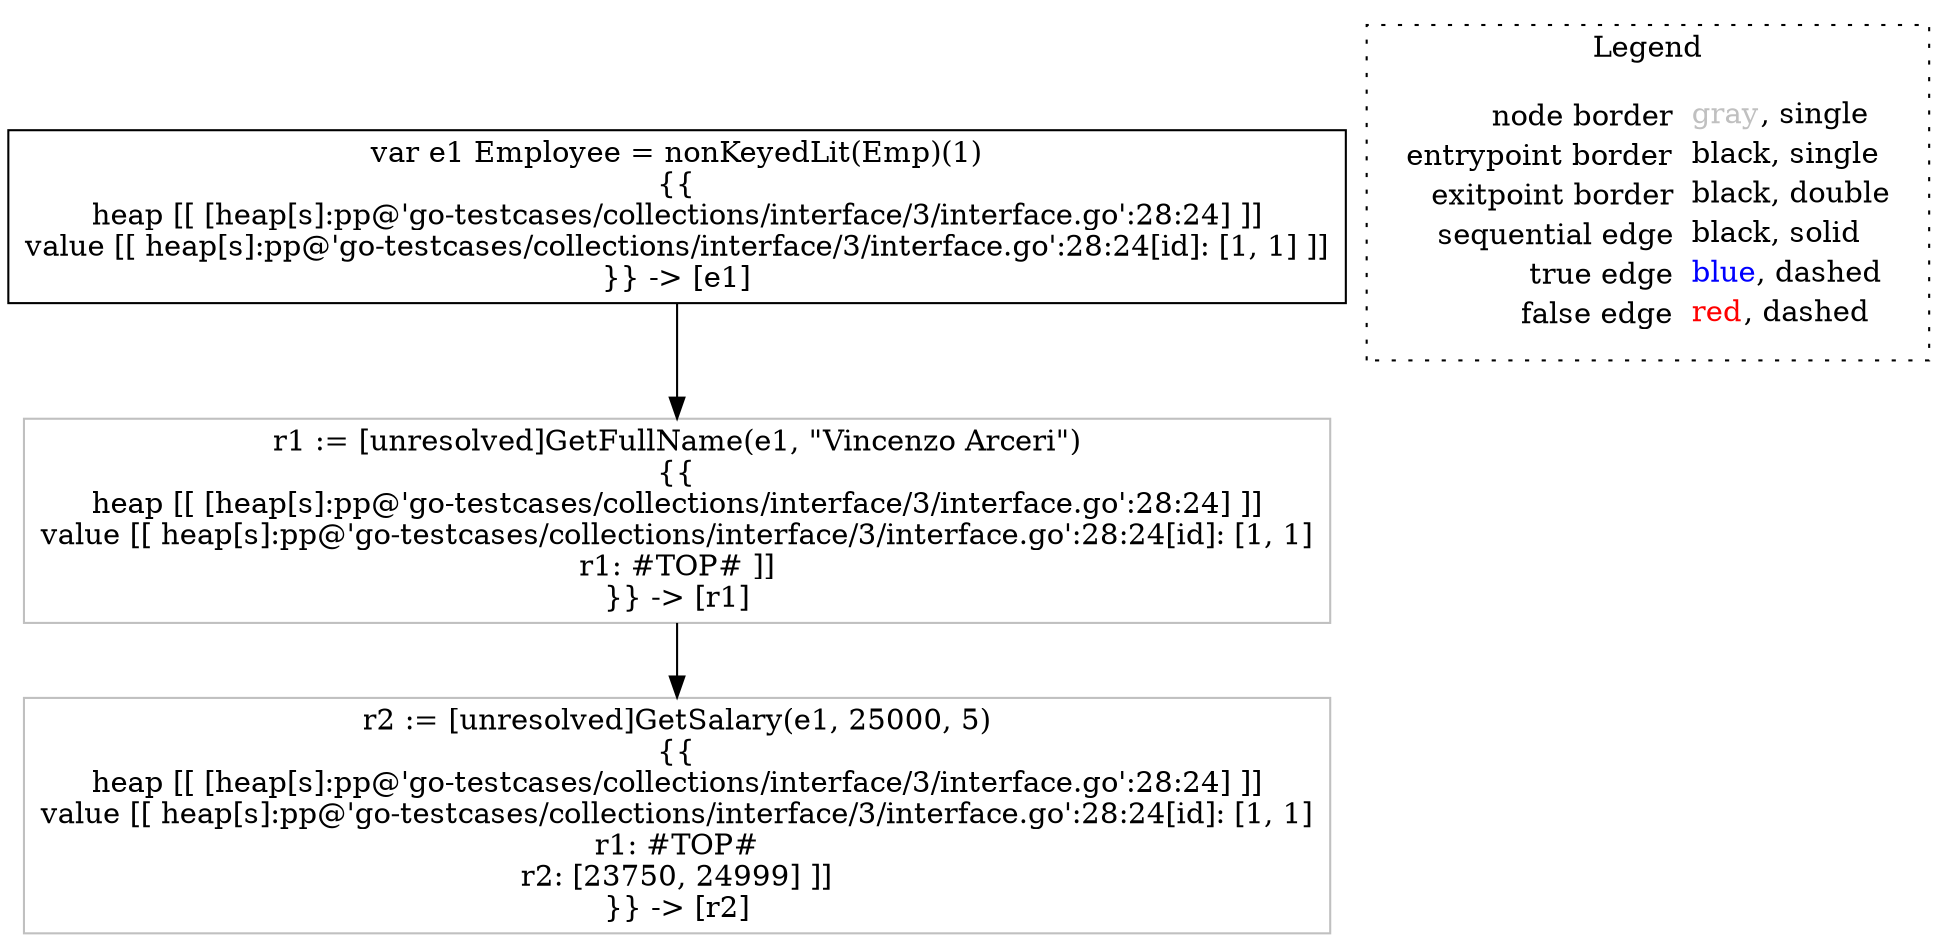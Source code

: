 digraph {
	"node0" [shape="rect",color="black",label=<var e1 Employee = nonKeyedLit(Emp)(1)<BR/>{{<BR/>heap [[ [heap[s]:pp@'go-testcases/collections/interface/3/interface.go':28:24] ]]<BR/>value [[ heap[s]:pp@'go-testcases/collections/interface/3/interface.go':28:24[id]: [1, 1] ]]<BR/>}} -&gt; [e1]>];
	"node1" [shape="rect",color="gray",label=<r1 := [unresolved]GetFullName(e1, &quot;Vincenzo Arceri&quot;)<BR/>{{<BR/>heap [[ [heap[s]:pp@'go-testcases/collections/interface/3/interface.go':28:24] ]]<BR/>value [[ heap[s]:pp@'go-testcases/collections/interface/3/interface.go':28:24[id]: [1, 1]<BR/>r1: #TOP# ]]<BR/>}} -&gt; [r1]>];
	"node2" [shape="rect",color="gray",label=<r2 := [unresolved]GetSalary(e1, 25000, 5)<BR/>{{<BR/>heap [[ [heap[s]:pp@'go-testcases/collections/interface/3/interface.go':28:24] ]]<BR/>value [[ heap[s]:pp@'go-testcases/collections/interface/3/interface.go':28:24[id]: [1, 1]<BR/>r1: #TOP#<BR/>r2: [23750, 24999] ]]<BR/>}} -&gt; [r2]>];
	"node0" -> "node1" [color="black"];
	"node1" -> "node2" [color="black"];
subgraph cluster_legend {
	label="Legend";
	style=dotted;
	node [shape=plaintext];
	"legend" [label=<<table border="0" cellpadding="2" cellspacing="0" cellborder="0"><tr><td align="right">node border&nbsp;</td><td align="left"><font color="gray">gray</font>, single</td></tr><tr><td align="right">entrypoint border&nbsp;</td><td align="left"><font color="black">black</font>, single</td></tr><tr><td align="right">exitpoint border&nbsp;</td><td align="left"><font color="black">black</font>, double</td></tr><tr><td align="right">sequential edge&nbsp;</td><td align="left"><font color="black">black</font>, solid</td></tr><tr><td align="right">true edge&nbsp;</td><td align="left"><font color="blue">blue</font>, dashed</td></tr><tr><td align="right">false edge&nbsp;</td><td align="left"><font color="red">red</font>, dashed</td></tr></table>>];
}

}
